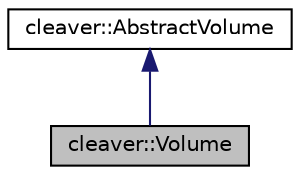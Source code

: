 digraph "cleaver::Volume"
{
  edge [fontname="Helvetica",fontsize="10",labelfontname="Helvetica",labelfontsize="10"];
  node [fontname="Helvetica",fontsize="10",shape=record];
  Node1 [label="cleaver::Volume",height=0.2,width=0.4,color="black", fillcolor="grey75", style="filled", fontcolor="black"];
  Node2 -> Node1 [dir="back",color="midnightblue",fontsize="10",style="solid",fontname="Helvetica"];
  Node2 [label="cleaver::AbstractVolume",height=0.2,width=0.4,color="black", fillcolor="white", style="filled",URL="$classcleaver_1_1_abstract_volume.html"];
}
